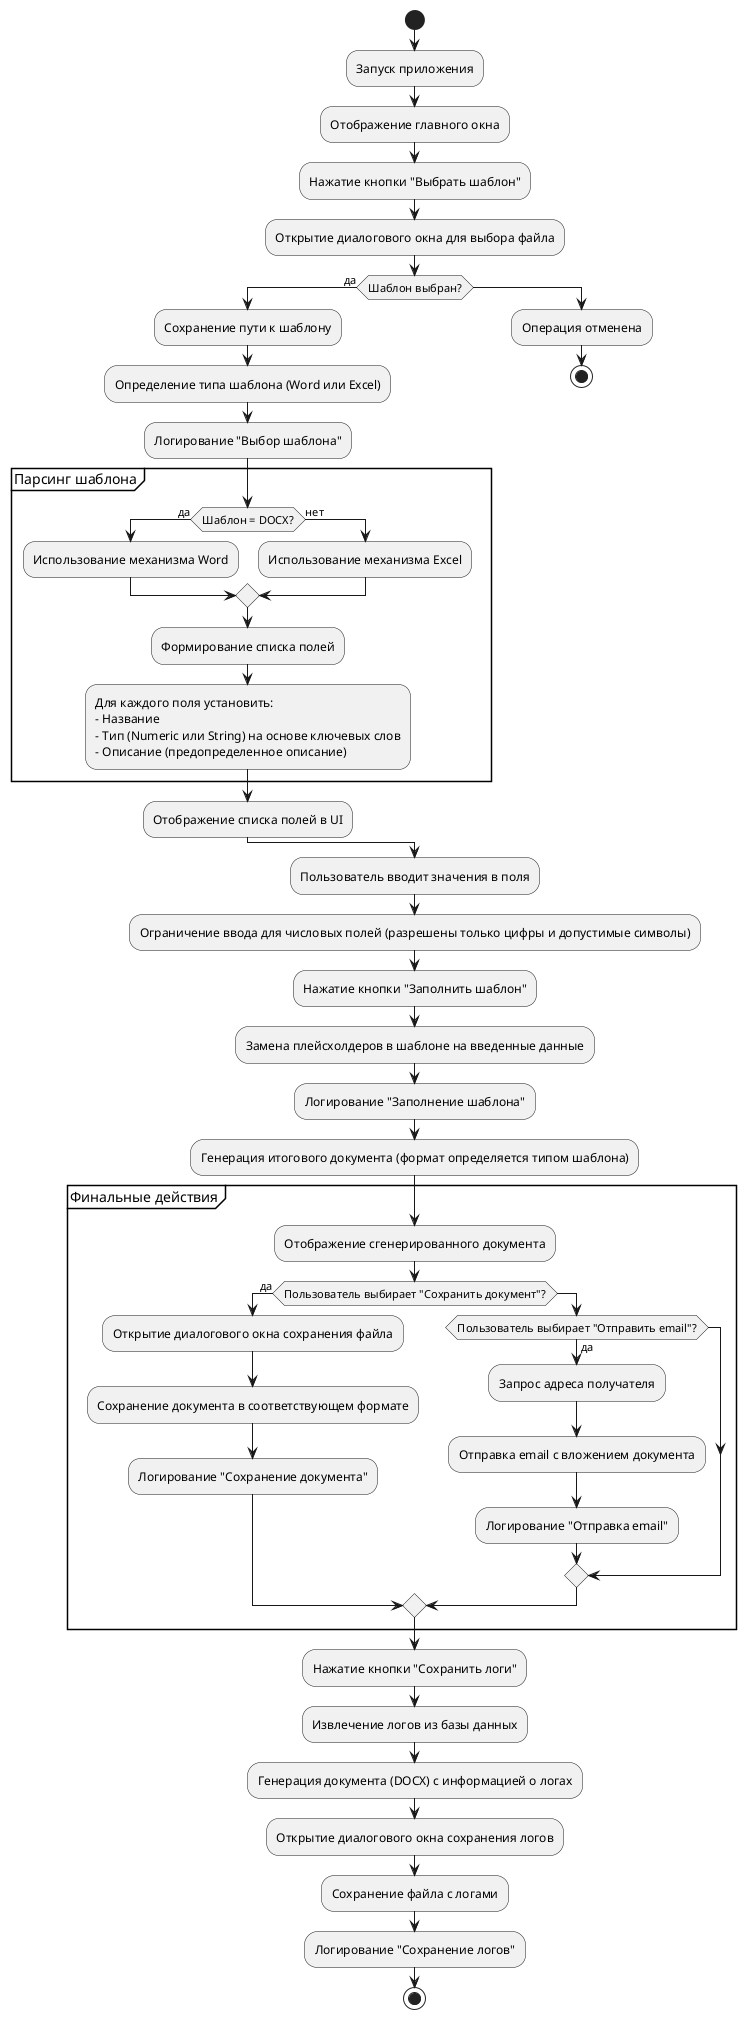 ﻿@startuml
start

:Запуск приложения;
:Отображение главного окна;
:Нажатие кнопки "Выбрать шаблон";
:Открытие диалогового окна для выбора файла;
if (Шаблон выбран?) then (да)
  :Сохранение пути к шаблону;
  :Определение типа шаблона (Word или Excel);
  :Логирование "Выбор шаблона";
  
  partition "Парсинг шаблона" {
    if (Шаблон = DOCX?) then (да)
      :Использование механизма Word;
    else (нет)
      :Использование механизма Excel;
    endif
    :Формирование списка полей;
    :Для каждого поля установить:
    - Название
    - Тип (Numeric или String) на основе ключевых слов
    - Описание (предопределенное описание);
  }
  
  :Отображение списка полей в UI;
else
  :Операция отменена;
  stop
endif

:Пользователь вводит значения в поля;
:Ограничение ввода для числовых полей (разрешены только цифры и допустимые символы);
:Нажатие кнопки "Заполнить шаблон";
:Замена плейсхолдеров в шаблоне на введенные данные;
:Логирование "Заполнение шаблона";
:Генерация итогового документа (формат определяется типом шаблона);

partition "Финальные действия" {
  :Отображение сгенерированного документа;
  if (Пользователь выбирает "Сохранить документ"?) then (да)
    :Открытие диалогового окна сохранения файла;
    :Сохранение документа в соответствующем формате;
    :Логирование "Сохранение документа";
  else
    if (Пользователь выбирает "Отправить email"?) then (да)
      :Запрос адреса получателя;
      :Отправка email с вложением документа;
      :Логирование "Отправка email";
    endif
  endif
}

:Нажатие кнопки "Сохранить логи";
:Извлечение логов из базы данных;
:Генерация документа (DOCX) с информацией о логах;
:Открытие диалогового окна сохранения логов;
:Сохранение файла с логами;
:Логирование "Сохранение логов";

stop
@enduml
